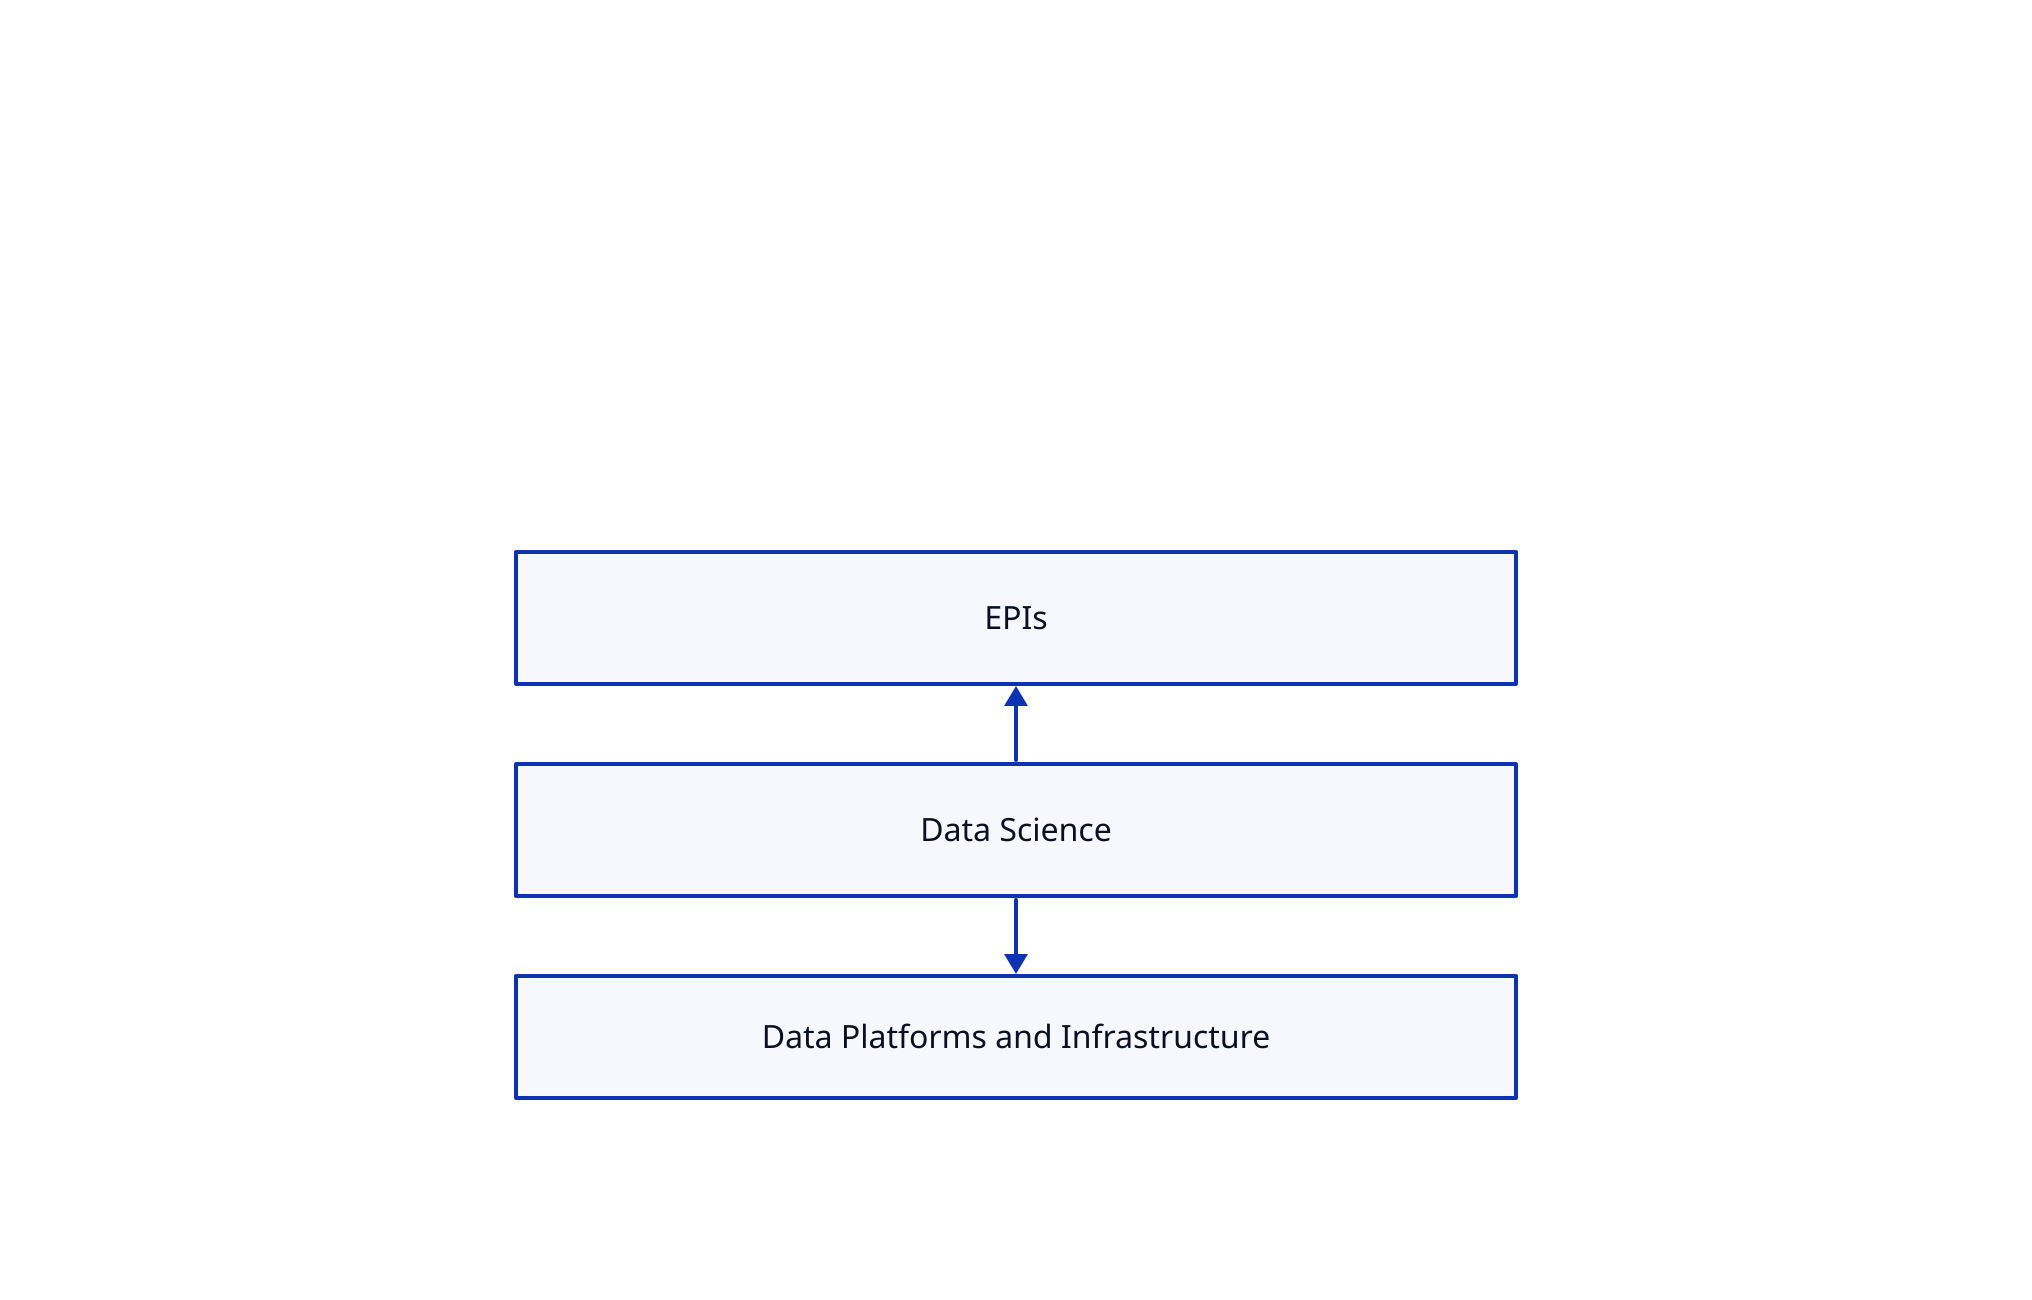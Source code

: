 explanation: |md
  # Current interaction model
  Data science interacts with and interprets the needs of epis, and procures systems and infrastructure they feel are needed.<br/> These systems and infrastructure elements are delivered to the infrastructure team to run.
  
This model treats cloud as undifferentiated compute/storage.
| {near: top-center}

grid-rows: 3
EPIs
Data Science
Data Platforms and Infrastructure.width: 500

Data Science -> EPIs
Data Platforms and Infrastructure <- Data Science

